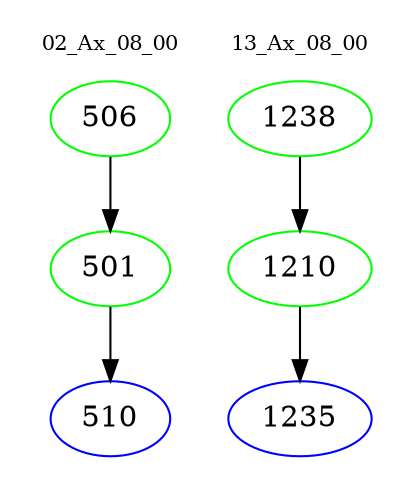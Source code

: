 digraph{
subgraph cluster_0 {
color = white
label = "02_Ax_08_00";
fontsize=10;
T0_506 [label="506", color="green"]
T0_506 -> T0_501 [color="black"]
T0_501 [label="501", color="green"]
T0_501 -> T0_510 [color="black"]
T0_510 [label="510", color="blue"]
}
subgraph cluster_1 {
color = white
label = "13_Ax_08_00";
fontsize=10;
T1_1238 [label="1238", color="green"]
T1_1238 -> T1_1210 [color="black"]
T1_1210 [label="1210", color="green"]
T1_1210 -> T1_1235 [color="black"]
T1_1235 [label="1235", color="blue"]
}
}
